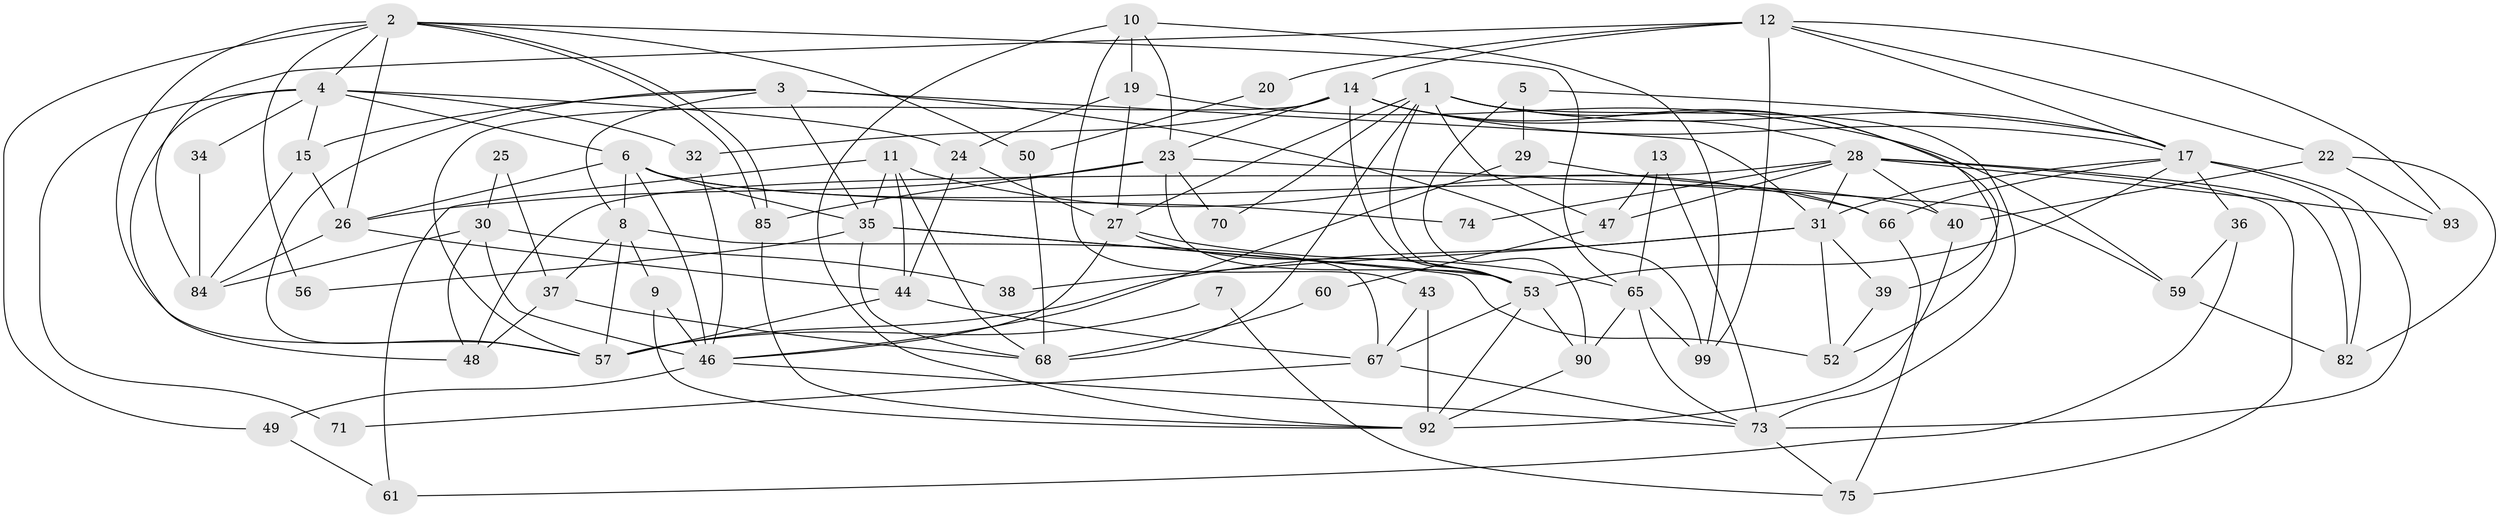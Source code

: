 // original degree distribution, {7: 0.03, 6: 0.11, 3: 0.29, 4: 0.3, 2: 0.12, 5: 0.13, 9: 0.01, 8: 0.01}
// Generated by graph-tools (version 1.1) at 2025/11/02/21/25 10:11:14]
// undirected, 66 vertices, 156 edges
graph export_dot {
graph [start="1"]
  node [color=gray90,style=filled];
  1 [super="+69"];
  2 [super="+18"];
  3 [super="+58"];
  4 [super="+16"];
  5 [super="+79"];
  6 [super="+45"];
  7;
  8;
  9 [super="+21"];
  10 [super="+80"];
  11 [super="+89"];
  12 [super="+72"];
  13;
  14 [super="+42"];
  15 [super="+88"];
  17 [super="+78"];
  19;
  20;
  22 [super="+54"];
  23 [super="+77"];
  24 [super="+86"];
  25;
  26 [super="+63"];
  27 [super="+41"];
  28 [super="+100"];
  29;
  30 [super="+33"];
  31 [super="+64"];
  32;
  34 [super="+62"];
  35 [super="+55"];
  36;
  37;
  38;
  39;
  40;
  43;
  44;
  46 [super="+51"];
  47;
  48;
  49;
  50;
  52 [super="+87"];
  53 [super="+81"];
  56;
  57 [super="+83"];
  59 [super="+76"];
  60;
  61;
  65 [super="+95"];
  66;
  67 [super="+98"];
  68 [super="+91"];
  70;
  71;
  73 [super="+96"];
  74;
  75;
  82;
  84 [super="+94"];
  85;
  90;
  92 [super="+97"];
  93;
  99;
  1 -- 39;
  1 -- 47;
  1 -- 70;
  1 -- 73;
  1 -- 68;
  1 -- 17;
  1 -- 53;
  1 -- 27;
  2 -- 85;
  2 -- 85;
  2 -- 49;
  2 -- 57;
  2 -- 50;
  2 -- 56;
  2 -- 26 [weight=2];
  2 -- 4;
  2 -- 65;
  3 -- 35;
  3 -- 99;
  3 -- 8;
  3 -- 15;
  3 -- 31;
  3 -- 57;
  4 -- 32;
  4 -- 34 [weight=2];
  4 -- 6 [weight=2];
  4 -- 71;
  4 -- 48;
  4 -- 24;
  4 -- 15;
  5 -- 29;
  5 -- 17;
  5 -- 90;
  6 -- 8;
  6 -- 74;
  6 -- 40;
  6 -- 46;
  6 -- 35;
  6 -- 26;
  7 -- 75;
  7 -- 57;
  8 -- 37;
  8 -- 57;
  8 -- 67;
  8 -- 9;
  9 -- 46 [weight=2];
  9 -- 92;
  10 -- 99;
  10 -- 92;
  10 -- 43;
  10 -- 19;
  10 -- 23;
  11 -- 44;
  11 -- 66;
  11 -- 68;
  11 -- 61;
  11 -- 35;
  12 -- 99;
  12 -- 84;
  12 -- 17;
  12 -- 20;
  12 -- 22;
  12 -- 93;
  12 -- 14;
  13 -- 47;
  13 -- 65;
  13 -- 73;
  14 -- 53;
  14 -- 23;
  14 -- 32;
  14 -- 52;
  14 -- 57;
  14 -- 28;
  14 -- 17;
  15 -- 26;
  15 -- 84;
  17 -- 73;
  17 -- 66;
  17 -- 36;
  17 -- 82;
  17 -- 31;
  17 -- 53;
  19 -- 27;
  19 -- 24;
  19 -- 59;
  20 -- 50;
  22 -- 82;
  22 -- 40;
  22 -- 93;
  23 -- 70;
  23 -- 85;
  23 -- 26;
  23 -- 53;
  23 -- 59;
  24 -- 27;
  24 -- 44;
  25 -- 37;
  25 -- 30;
  26 -- 44;
  26 -- 84;
  27 -- 65;
  27 -- 46;
  27 -- 53;
  28 -- 82;
  28 -- 47;
  28 -- 48;
  28 -- 75;
  28 -- 93;
  28 -- 40;
  28 -- 74;
  28 -- 31;
  29 -- 66;
  29 -- 46;
  30 -- 48;
  30 -- 46;
  30 -- 84;
  30 -- 38;
  31 -- 38;
  31 -- 39;
  31 -- 57;
  31 -- 52;
  32 -- 46;
  34 -- 84;
  35 -- 52 [weight=2];
  35 -- 56;
  35 -- 68;
  35 -- 53;
  36 -- 61;
  36 -- 59;
  37 -- 48;
  37 -- 68;
  39 -- 52;
  40 -- 92;
  43 -- 92;
  43 -- 67;
  44 -- 67;
  44 -- 57;
  46 -- 49;
  46 -- 73;
  47 -- 60;
  49 -- 61;
  50 -- 68;
  53 -- 92;
  53 -- 90;
  53 -- 67;
  59 -- 82;
  60 -- 68;
  65 -- 90;
  65 -- 99;
  65 -- 73;
  66 -- 75;
  67 -- 71;
  67 -- 73;
  73 -- 75;
  85 -- 92;
  90 -- 92;
}
